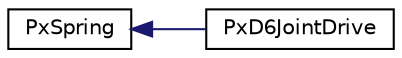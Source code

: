 digraph "Graphical Class Hierarchy"
{
  edge [fontname="Helvetica",fontsize="10",labelfontname="Helvetica",labelfontsize="10"];
  node [fontname="Helvetica",fontsize="10",shape=record];
  rankdir="LR";
  Node0 [label="PxSpring",height=0.2,width=0.4,color="black", fillcolor="white", style="filled",URL="$classPxSpring.html"];
  Node0 -> Node1 [dir="back",color="midnightblue",fontsize="10",style="solid",fontname="Helvetica"];
  Node1 [label="PxD6JointDrive",height=0.2,width=0.4,color="black", fillcolor="white", style="filled",URL="$classPxD6JointDrive.html",tooltip="parameters for configuring the drive model of a PxD6Joint "];
}
